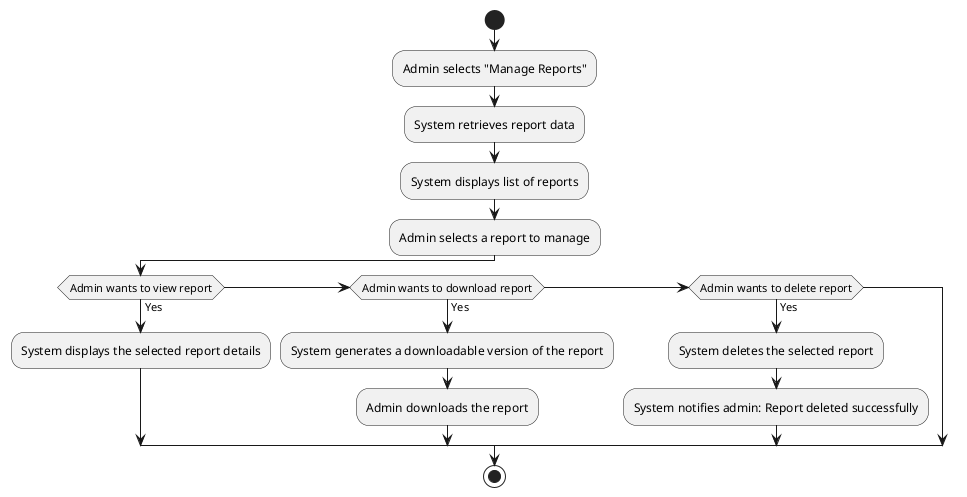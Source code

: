 @startuml
start
:Admin selects "Manage Reports";
:System retrieves report data;
:System displays list of reports;
:Admin selects a report to manage;
if (Admin wants to view report) then (Yes)
  :System displays the selected report details;
else if (Admin wants to download report) then (Yes)
  :System generates a downloadable version of the report;
  :Admin downloads the report;
else if (Admin wants to delete report) then (Yes)
  :System deletes the selected report;
  :System notifies admin: Report deleted successfully;
endif
stop
@enduml
